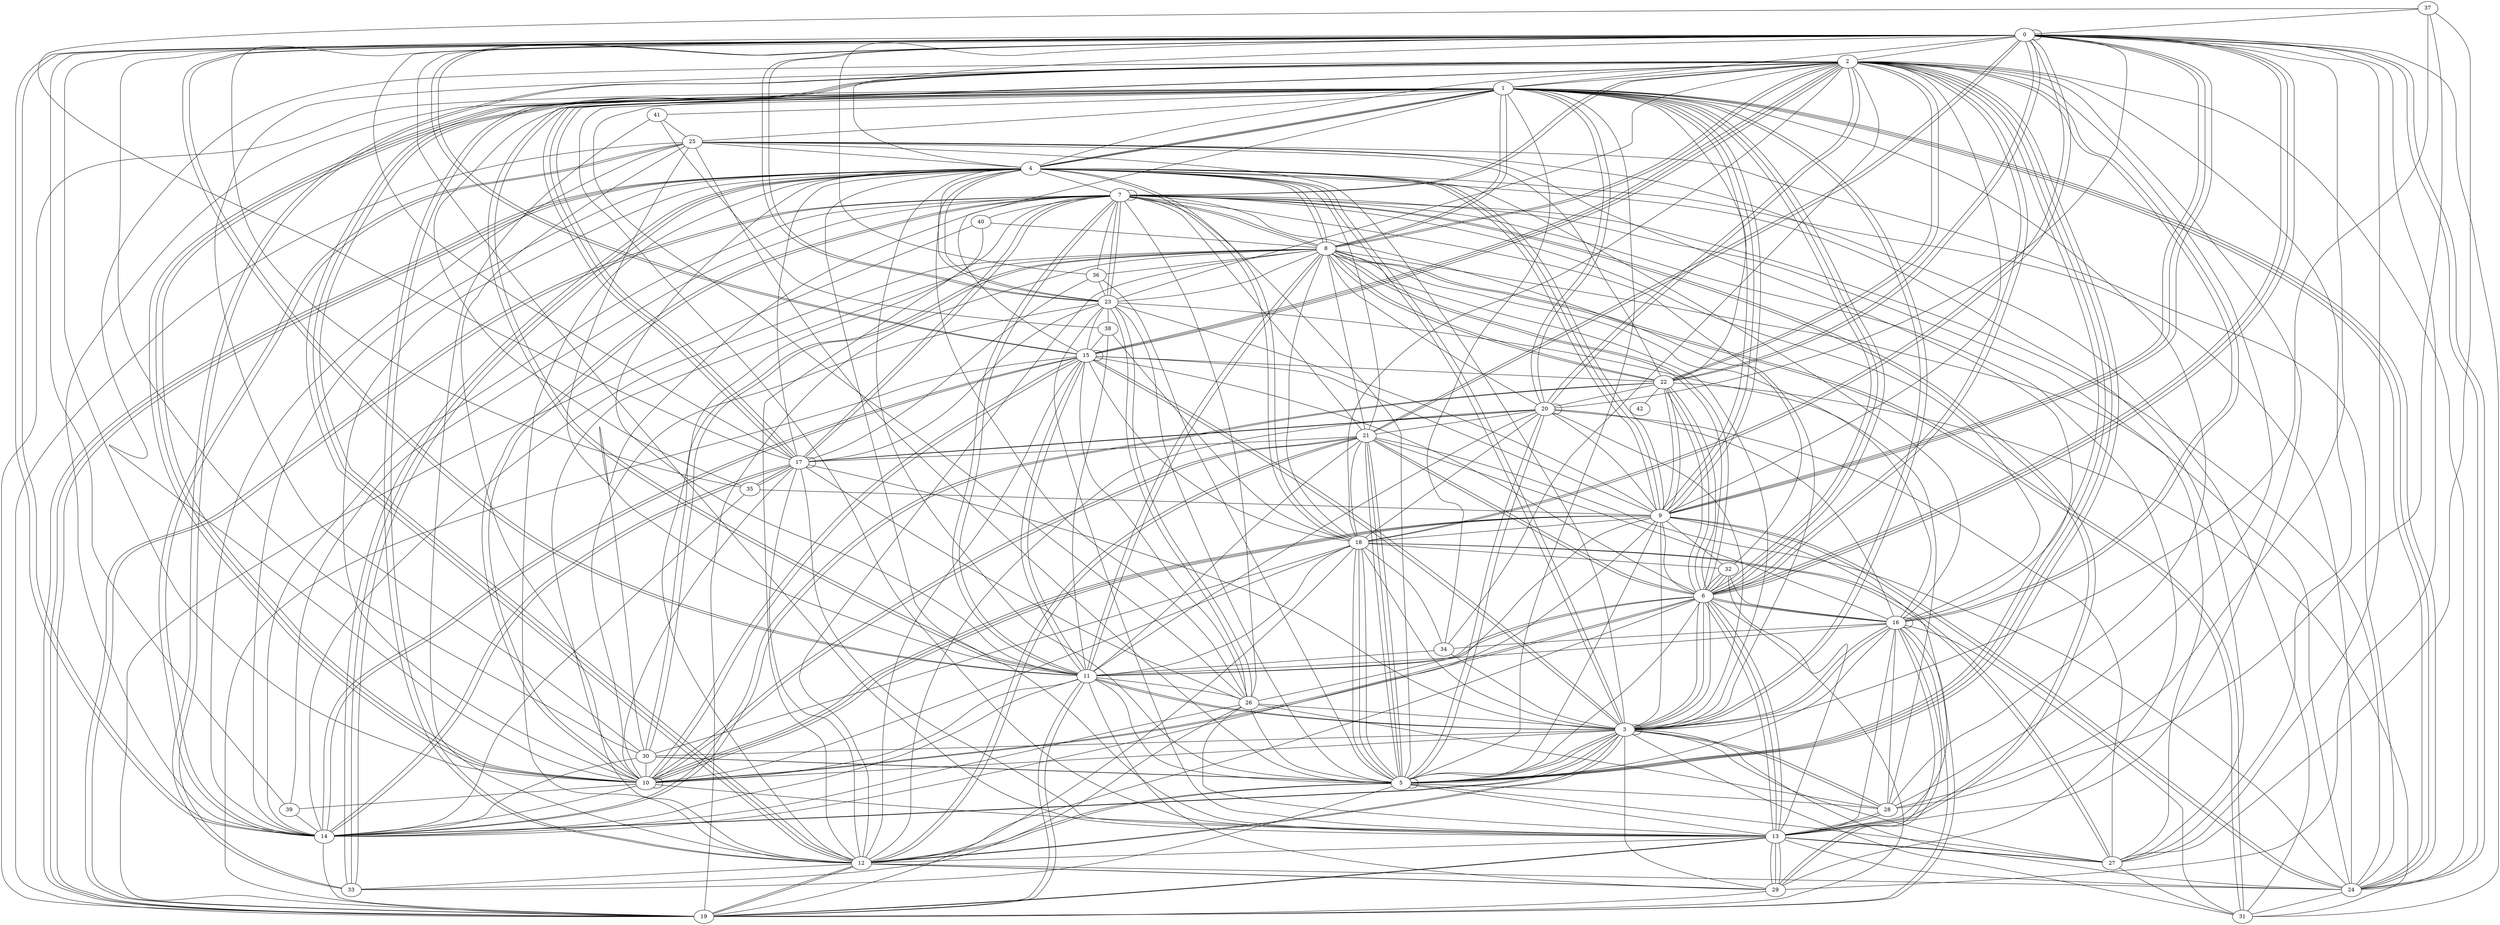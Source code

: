 graph G {
0;
1;
2;
3;
4;
5;
6;
7;
8;
9;
10;
11;
12;
13;
14;
15;
16;
17;
18;
19;
20;
21;
22;
23;
24;
25;
26;
27;
28;
29;
30;
31;
32;
33;
34;
35;
36;
37;
38;
39;
40;
41;
42;
8--31 ;
16--3 ;
0--11 ;
19--6 ;
25--14 ;
5--12 ;
6--10 ;
12--33 ;
13--6 ;
8--16 ;
10--21 ;
8--6 ;
7--3 ;
1--17 ;
27--0 ;
11--8 ;
5--21 ;
37--17 ;
20--18 ;
9--24 ;
2--9 ;
7--21 ;
10--6 ;
21--12 ;
35--17 ;
20--1 ;
9--0 ;
32--9 ;
18--32 ;
16--13 ;
10--7 ;
15--22 ;
0--35 ;
6--32 ;
19--40 ;
6--3 ;
17--36 ;
15--15 ;
6--0 ;
1--19 ;
18--15 ;
16--28 ;
5--9 ;
2--8 ;
0--14 ;
23--7 ;
13--6 ;
20--11 ;
3--14 ;
5--20 ;
19--7 ;
35--9 ;
3--8 ;
5--30 ;
12--40 ;
16--16 ;
9--20 ;
2--16 ;
37--3 ;
7--2 ;
8--21 ;
20--1 ;
12--19 ;
10--9 ;
1--9 ;
26--3 ;
5--3 ;
34--11 ;
7--27 ;
16--29 ;
17--14 ;
3--11 ;
24--21 ;
13--5 ;
18--8 ;
25--14 ;
11--18 ;
2--33 ;
27--4 ;
19--4 ;
12--2 ;
1--6 ;
36--23 ;
9--15 ;
30--8 ;
6--3 ;
25--19 ;
7--19 ;
17--0 ;
26--14 ;
17--17 ;
4--9 ;
20--20 ;
3--12 ;
5--3 ;
0--21 ;
32--16 ;
10--39 ;
26--23 ;
23--7 ;
27--18 ;
13--24 ;
21--4 ;
0--14 ;
36--5 ;
34--2 ;
32--7 ;
26--4 ;
12--19 ;
36--7 ;
37--0 ;
14--17 ;
1--3 ;
35--14 ;
7--30 ;
1--41 ;
0--6 ;
23--28 ;
7--24 ;
39--0 ;
18--21 ;
39--14 ;
2--30 ;
25--31 ;
10--10 ;
8--10 ;
12--1 ;
4--24 ;
13--9 ;
27--18 ;
24--25 ;
1--22 ;
4--18 ;
21--10 ;
8--4 ;
4--7 ;
27--3 ;
3--3 ;
23--8 ;
0--24 ;
11--4 ;
5--2 ;
2--6 ;
25--4 ;
21--17 ;
7--11 ;
0--23 ;
7--7 ;
8--22 ;
1--0 ;
18--3 ;
9--22 ;
12--25 ;
10--0 ;
15--2 ;
3--17 ;
14--22 ;
20--16 ;
19--15 ;
9--1 ;
38--18 ;
27--20 ;
26--33 ;
4--1 ;
2--33 ;
28--2 ;
17--12 ;
10--18 ;
15--14 ;
17--23 ;
5--6 ;
3--10 ;
2--18 ;
4--16 ;
12--29 ;
15--3 ;
5--28 ;
37--27 ;
33--4 ;
41--25 ;
0--4 ;
23--15 ;
16--7 ;
19--16 ;
19--16 ;
28--26 ;
4--9 ;
14--4 ;
24--2 ;
32--6 ;
25--5 ;
1--10 ;
17--10 ;
0--0 ;
3--11 ;
18--5 ;
7--29 ;
33--4 ;
11--15 ;
14--25 ;
12--24 ;
29--11 ;
21--5 ;
7--40 ;
12--20 ;
18--5 ;
27--5 ;
5--2 ;
5--11 ;
10--23 ;
12--7 ;
2--20 ;
20--8 ;
15--6 ;
30--18 ;
9--0 ;
19--13 ;
5--26 ;
14--30 ;
4--23 ;
19--11 ;
27--13 ;
10--1 ;
19--18 ;
17--1 ;
13--1 ;
6--11 ;
13--12 ;
1--17 ;
15--1 ;
11--16 ;
2--1 ;
25--16 ;
13--0 ;
1--26 ;
22--20 ;
7--10 ;
31--0 ;
21--12 ;
10--4 ;
6--21 ;
12--41 ;
8--2 ;
10--9 ;
22--42 ;
6--13 ;
29--13 ;
8--24 ;
4--13 ;
13--7 ;
5--33 ;
20--17 ;
15--11 ;
39--7 ;
23--38 ;
2--15 ;
5--2 ;
26--15 ;
37--28 ;
27--31 ;
23--4 ;
14--1 ;
13--17 ;
4--19 ;
12--2 ;
5--20 ;
25--22 ;
8--12 ;
13--29 ;
11--0 ;
29--16 ;
6--9 ;
34--18 ;
7--17 ;
22--0 ;
6--1 ;
31--8 ;
14--15 ;
13--23 ;
22--6 ;
18--0 ;
20--21 ;
8--36 ;
5--21 ;
17--26 ;
5--23 ;
7--8 ;
1--35 ;
2--20 ;
21--0 ;
5--5 ;
13--29 ;
38--15 ;
7--26 ;
1--8 ;
19--4 ;
11--2 ;
14--11 ;
27--2 ;
2--10 ;
4--18 ;
1--4 ;
26--9 ;
6--32 ;
3--30 ;
1--24 ;
11--7 ;
0--2 ;
6--16 ;
28--3 ;
5--1 ;
15--0 ;
3--31 ;
24--31 ;
5--7 ;
22--6 ;
3--6 ;
1--25 ;
17--20 ;
3--24 ;
0--9 ;
9--24 ;
0--20 ;
28--13 ;
12--3 ;
14--10 ;
13--7 ;
3--4 ;
10--15 ;
22--8 ;
36--0 ;
4--17 ;
7--17 ;
9--14 ;
30--5 ;
12--15 ;
15--10 ;
1--10 ;
29--3 ;
3--1 ;
13--28 ;
3--9 ;
16--2 ;
24--0 ;
2--4 ;
11--25 ;
10--13 ;
8--7 ;
8--14 ;
12--2 ;
9--22 ;
5--4 ;
19--13 ;
6--0 ;
23--26 ;
3--4 ;
9--18 ;
5--16 ;
15--0 ;
3--25 ;
11--19 ;
6--2 ;
19--8 ;
31--22 ;
8--30 ;
29--19 ;
10--11 ;
18--5 ;
1--4 ;
12--29 ;
13--27 ;
11--2 ;
14--22 ;
13--2 ;
3--34 ;
16--31 ;
8--4 ;
0--22 ;
1--12 ;
0--30 ;
26--13 ;
14--3 ;
1--6 ;
9--10 ;
2--22 ;
30--10 ;
14--19 ;
3--28 ;
17--35 ;
22--2 ;
6--16 ;
7--2 ;
5--12 ;
1--24 ;
6--22 ;
18--0 ;
16--3 ;
11--38 ;
1--28 ;
4--33 ;
38--41 ;
0--29 ;
6--8 ;
12--6 ;
1--34 ;
13--32 ;
7--14 ;
5--2 ;
2--15 ;
0--28 ;
16--34 ;
11--6 ;
11--21 ;
6--21 ;
8--11 ;
11--26 ;
40--8 ;
1--24 ;
9--23 ;
1--9 ;
9--4 ;
4--12 ;
3--15 ;
2--23 ;
23--0 ;
21--16 ;
8--1 ;
3--20 ;
}
